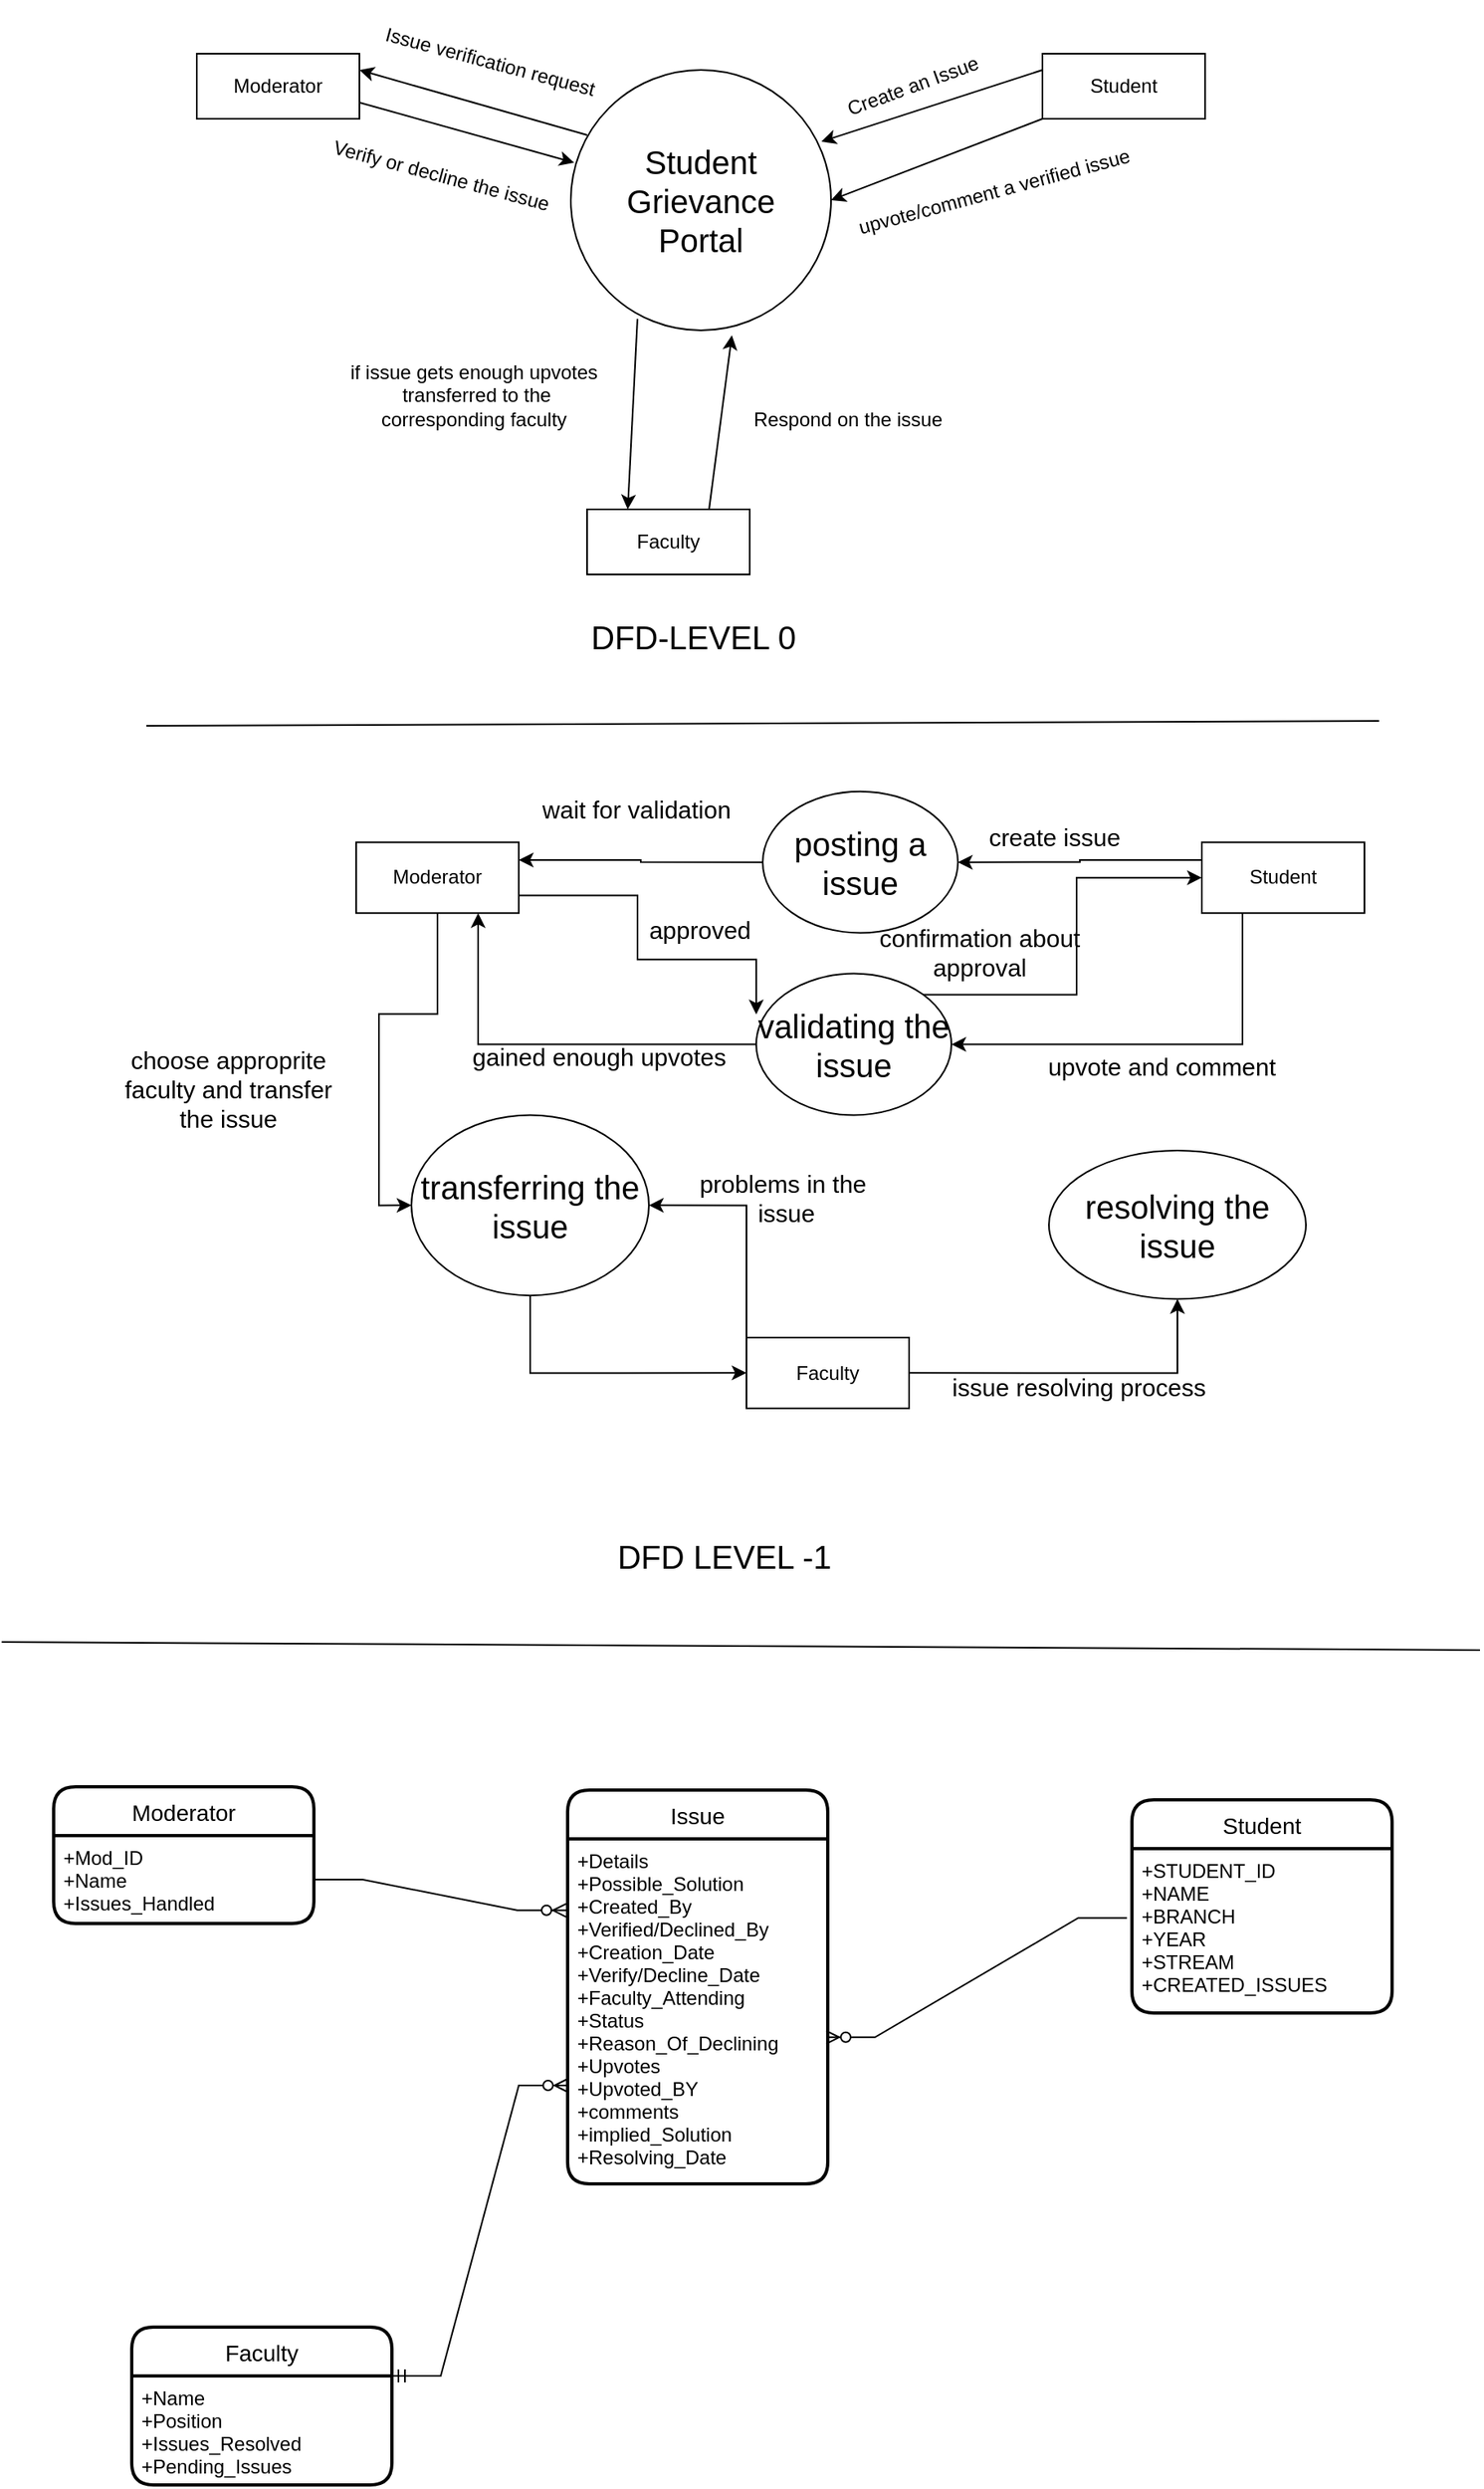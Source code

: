 <mxfile version="20.3.7" type="github">
  <diagram id="X8FPLxS7Bnul-1i2Ep7M" name="Page-1">
    <mxGraphModel dx="1323" dy="547" grid="0" gridSize="10" guides="1" tooltips="1" connect="1" arrows="1" fold="1" page="0" pageScale="1" pageWidth="850" pageHeight="1100" math="0" shadow="0">
      <root>
        <mxCell id="0" />
        <mxCell id="1" parent="0" />
        <mxCell id="rEbQ7Qg9foszgWbW9BUz-18" value="&lt;div&gt;DFD-LEVEL 0&lt;/div&gt;&lt;div&gt;&lt;br&gt;&lt;/div&gt;" style="text;html=1;align=center;verticalAlign=middle;resizable=0;points=[];autosize=1;strokeColor=none;fillColor=none;fontSize=20;" parent="1" vertex="1">
          <mxGeometry x="300" y="420" width="170" height="60" as="geometry" />
        </mxCell>
        <mxCell id="F13LVDe-Ekic8bBJkQPs-1" value="" style="endArrow=none;html=1;rounded=0;fontSize=20;" edge="1" parent="1">
          <mxGeometry width="50" height="50" relative="1" as="geometry">
            <mxPoint x="49" y="493" as="sourcePoint" />
            <mxPoint x="807" y="490" as="targetPoint" />
          </mxGeometry>
        </mxCell>
        <mxCell id="F13LVDe-Ekic8bBJkQPs-3" value="" style="group" vertex="1" connectable="0" parent="1">
          <mxGeometry x="80" y="47.217" width="620" height="352.783" as="geometry" />
        </mxCell>
        <mxCell id="rEbQ7Qg9foszgWbW9BUz-1" value="Student" style="whiteSpace=wrap;html=1;align=center;" parent="F13LVDe-Ekic8bBJkQPs-3" vertex="1">
          <mxGeometry x="520" y="32.783" width="100" height="40" as="geometry" />
        </mxCell>
        <mxCell id="rEbQ7Qg9foszgWbW9BUz-2" value="&lt;div&gt;Moderator&lt;/div&gt;" style="whiteSpace=wrap;html=1;align=center;" parent="F13LVDe-Ekic8bBJkQPs-3" vertex="1">
          <mxGeometry y="32.783" width="100" height="40" as="geometry" />
        </mxCell>
        <mxCell id="rEbQ7Qg9foszgWbW9BUz-3" value="Faculty" style="whiteSpace=wrap;html=1;align=center;" parent="F13LVDe-Ekic8bBJkQPs-3" vertex="1">
          <mxGeometry x="240" y="312.783" width="100" height="40" as="geometry" />
        </mxCell>
        <mxCell id="rEbQ7Qg9foszgWbW9BUz-4" value="&lt;div style=&quot;font-size: 20px;&quot;&gt;&lt;font style=&quot;font-size: 20px;&quot;&gt;Student &lt;br&gt;&lt;/font&gt;&lt;/div&gt;&lt;div style=&quot;font-size: 20px;&quot;&gt;&lt;font style=&quot;font-size: 20px;&quot;&gt;Grievance &lt;br&gt;&lt;/font&gt;&lt;/div&gt;&lt;div style=&quot;font-size: 20px;&quot;&gt;&lt;font style=&quot;font-size: 20px;&quot;&gt;Portal&lt;/font&gt;&lt;/div&gt;" style="ellipse;whiteSpace=wrap;html=1;aspect=fixed;" parent="F13LVDe-Ekic8bBJkQPs-3" vertex="1">
          <mxGeometry x="230" y="42.783" width="160" height="160" as="geometry" />
        </mxCell>
        <mxCell id="rEbQ7Qg9foszgWbW9BUz-5" value="" style="endArrow=classic;html=1;rounded=0;exitX=0;exitY=0.25;exitDx=0;exitDy=0;entryX=0.963;entryY=0.275;entryDx=0;entryDy=0;entryPerimeter=0;" parent="F13LVDe-Ekic8bBJkQPs-3" source="rEbQ7Qg9foszgWbW9BUz-1" target="rEbQ7Qg9foszgWbW9BUz-4" edge="1">
          <mxGeometry width="50" height="50" relative="1" as="geometry">
            <mxPoint x="320" y="272.783" as="sourcePoint" />
            <mxPoint x="370" y="222.783" as="targetPoint" />
          </mxGeometry>
        </mxCell>
        <mxCell id="rEbQ7Qg9foszgWbW9BUz-6" value="Create an Issue" style="text;html=1;align=center;verticalAlign=middle;resizable=0;points=[];autosize=1;strokeColor=none;fillColor=none;rotation=-20;" parent="F13LVDe-Ekic8bBJkQPs-3" vertex="1">
          <mxGeometry x="380" y="37.783" width="120" height="30" as="geometry" />
        </mxCell>
        <mxCell id="rEbQ7Qg9foszgWbW9BUz-7" value="" style="endArrow=classic;html=1;rounded=0;entryX=1;entryY=0.25;entryDx=0;entryDy=0;exitX=0.063;exitY=0.25;exitDx=0;exitDy=0;exitPerimeter=0;" parent="F13LVDe-Ekic8bBJkQPs-3" source="rEbQ7Qg9foszgWbW9BUz-4" target="rEbQ7Qg9foszgWbW9BUz-2" edge="1">
          <mxGeometry width="50" height="50" relative="1" as="geometry">
            <mxPoint x="160" y="77.783" as="sourcePoint" />
            <mxPoint x="210" y="27.783" as="targetPoint" />
          </mxGeometry>
        </mxCell>
        <mxCell id="rEbQ7Qg9foszgWbW9BUz-8" value="Issue verification request" style="text;html=1;align=center;verticalAlign=middle;resizable=0;points=[];autosize=1;strokeColor=none;fillColor=none;rotation=15;" parent="F13LVDe-Ekic8bBJkQPs-3" vertex="1">
          <mxGeometry x="90" y="22.783" width="180" height="30" as="geometry" />
        </mxCell>
        <mxCell id="rEbQ7Qg9foszgWbW9BUz-9" value="" style="endArrow=classic;html=1;rounded=0;exitX=1;exitY=0.75;exitDx=0;exitDy=0;entryX=0.013;entryY=0.356;entryDx=0;entryDy=0;entryPerimeter=0;" parent="F13LVDe-Ekic8bBJkQPs-3" source="rEbQ7Qg9foszgWbW9BUz-2" target="rEbQ7Qg9foszgWbW9BUz-4" edge="1">
          <mxGeometry width="50" height="50" relative="1" as="geometry">
            <mxPoint x="320" y="272.783" as="sourcePoint" />
            <mxPoint x="370" y="222.783" as="targetPoint" />
          </mxGeometry>
        </mxCell>
        <mxCell id="rEbQ7Qg9foszgWbW9BUz-10" value="Verify or decline the issue" style="text;html=1;align=center;verticalAlign=middle;resizable=0;points=[];autosize=1;strokeColor=none;fillColor=none;rotation=15;" parent="F13LVDe-Ekic8bBJkQPs-3" vertex="1">
          <mxGeometry x="60" y="92.783" width="180" height="30" as="geometry" />
        </mxCell>
        <mxCell id="rEbQ7Qg9foszgWbW9BUz-11" value="" style="endArrow=classic;html=1;rounded=0;entryX=1;entryY=0.5;entryDx=0;entryDy=0;exitX=0;exitY=1;exitDx=0;exitDy=0;" parent="F13LVDe-Ekic8bBJkQPs-3" source="rEbQ7Qg9foszgWbW9BUz-1" target="rEbQ7Qg9foszgWbW9BUz-4" edge="1">
          <mxGeometry width="50" height="50" relative="1" as="geometry">
            <mxPoint x="320" y="272.783" as="sourcePoint" />
            <mxPoint x="370" y="222.783" as="targetPoint" />
          </mxGeometry>
        </mxCell>
        <mxCell id="rEbQ7Qg9foszgWbW9BUz-12" value="upvote/comment a verified issue" style="text;html=1;align=center;verticalAlign=middle;resizable=0;points=[];autosize=1;strokeColor=none;fillColor=none;rotation=-15;" parent="F13LVDe-Ekic8bBJkQPs-3" vertex="1">
          <mxGeometry x="380" y="102.783" width="220" height="30" as="geometry" />
        </mxCell>
        <mxCell id="rEbQ7Qg9foszgWbW9BUz-13" value="" style="endArrow=classic;html=1;rounded=0;entryX=0.25;entryY=0;entryDx=0;entryDy=0;exitX=0.256;exitY=0.956;exitDx=0;exitDy=0;exitPerimeter=0;" parent="F13LVDe-Ekic8bBJkQPs-3" source="rEbQ7Qg9foszgWbW9BUz-4" target="rEbQ7Qg9foszgWbW9BUz-3" edge="1">
          <mxGeometry width="50" height="50" relative="1" as="geometry">
            <mxPoint x="320" y="272.783" as="sourcePoint" />
            <mxPoint x="370" y="222.783" as="targetPoint" />
          </mxGeometry>
        </mxCell>
        <mxCell id="rEbQ7Qg9foszgWbW9BUz-14" value="&lt;div&gt;if issue gets enough upvotes&lt;/div&gt;&lt;div&gt;&amp;nbsp;transferred to the &lt;br&gt;&lt;/div&gt;&lt;div&gt;corresponding faculty&lt;/div&gt;" style="text;html=1;align=center;verticalAlign=middle;resizable=0;points=[];autosize=1;strokeColor=none;fillColor=none;" parent="F13LVDe-Ekic8bBJkQPs-3" vertex="1">
          <mxGeometry x="70" y="212.783" width="200" height="60" as="geometry" />
        </mxCell>
        <mxCell id="rEbQ7Qg9foszgWbW9BUz-16" value="" style="endArrow=classic;html=1;rounded=0;entryX=0.619;entryY=1.019;entryDx=0;entryDy=0;entryPerimeter=0;exitX=0.75;exitY=0;exitDx=0;exitDy=0;" parent="F13LVDe-Ekic8bBJkQPs-3" source="rEbQ7Qg9foszgWbW9BUz-3" target="rEbQ7Qg9foszgWbW9BUz-4" edge="1">
          <mxGeometry width="50" height="50" relative="1" as="geometry">
            <mxPoint x="340" y="282.783" as="sourcePoint" />
            <mxPoint x="390" y="232.783" as="targetPoint" />
          </mxGeometry>
        </mxCell>
        <mxCell id="rEbQ7Qg9foszgWbW9BUz-17" value="Respond on the issue" style="text;html=1;align=center;verticalAlign=middle;resizable=0;points=[];autosize=1;strokeColor=none;fillColor=none;" parent="F13LVDe-Ekic8bBJkQPs-3" vertex="1">
          <mxGeometry x="325" y="242.783" width="150" height="30" as="geometry" />
        </mxCell>
        <mxCell id="F13LVDe-Ekic8bBJkQPs-5" value="" style="group" vertex="1" connectable="0" parent="1">
          <mxGeometry x="178" y="529" width="620" height="388" as="geometry" />
        </mxCell>
        <mxCell id="F13LVDe-Ekic8bBJkQPs-29" style="edgeStyle=orthogonalEdgeStyle;rounded=0;orthogonalLoop=1;jettySize=auto;html=1;exitX=0;exitY=0.25;exitDx=0;exitDy=0;entryX=1;entryY=0.5;entryDx=0;entryDy=0;fontSize=20;" edge="1" parent="F13LVDe-Ekic8bBJkQPs-5" source="F13LVDe-Ekic8bBJkQPs-6" target="F13LVDe-Ekic8bBJkQPs-26">
          <mxGeometry relative="1" as="geometry" />
        </mxCell>
        <mxCell id="F13LVDe-Ekic8bBJkQPs-33" style="edgeStyle=orthogonalEdgeStyle;rounded=0;orthogonalLoop=1;jettySize=auto;html=1;exitX=0.25;exitY=1;exitDx=0;exitDy=0;entryX=1;entryY=0.5;entryDx=0;entryDy=0;fontSize=20;" edge="1" parent="F13LVDe-Ekic8bBJkQPs-5" source="F13LVDe-Ekic8bBJkQPs-6" target="F13LVDe-Ekic8bBJkQPs-25">
          <mxGeometry relative="1" as="geometry" />
        </mxCell>
        <mxCell id="F13LVDe-Ekic8bBJkQPs-6" value="Student" style="whiteSpace=wrap;html=1;align=center;" vertex="1" parent="F13LVDe-Ekic8bBJkQPs-5">
          <mxGeometry x="520" y="35.629" width="100" height="43.473" as="geometry" />
        </mxCell>
        <mxCell id="F13LVDe-Ekic8bBJkQPs-31" style="edgeStyle=orthogonalEdgeStyle;rounded=0;orthogonalLoop=1;jettySize=auto;html=1;exitX=1;exitY=0.75;exitDx=0;exitDy=0;entryX=0;entryY=0.288;entryDx=0;entryDy=0;entryPerimeter=0;fontSize=20;" edge="1" parent="F13LVDe-Ekic8bBJkQPs-5" source="F13LVDe-Ekic8bBJkQPs-7" target="F13LVDe-Ekic8bBJkQPs-25">
          <mxGeometry relative="1" as="geometry">
            <Array as="points">
              <mxPoint x="173" y="68.471" />
              <mxPoint x="173" y="107.597" />
              <mxPoint x="246" y="107.597" />
            </Array>
          </mxGeometry>
        </mxCell>
        <mxCell id="F13LVDe-Ekic8bBJkQPs-35" style="edgeStyle=orthogonalEdgeStyle;rounded=0;orthogonalLoop=1;jettySize=auto;html=1;exitX=0.5;exitY=1;exitDx=0;exitDy=0;entryX=0;entryY=0.5;entryDx=0;entryDy=0;fontSize=20;" edge="1" parent="F13LVDe-Ekic8bBJkQPs-5" source="F13LVDe-Ekic8bBJkQPs-7" target="F13LVDe-Ekic8bBJkQPs-24">
          <mxGeometry relative="1" as="geometry" />
        </mxCell>
        <mxCell id="F13LVDe-Ekic8bBJkQPs-7" value="&lt;div&gt;Moderator&lt;/div&gt;" style="whiteSpace=wrap;html=1;align=center;" vertex="1" parent="F13LVDe-Ekic8bBJkQPs-5">
          <mxGeometry y="35.629" width="100" height="43.473" as="geometry" />
        </mxCell>
        <mxCell id="F13LVDe-Ekic8bBJkQPs-37" style="edgeStyle=orthogonalEdgeStyle;rounded=0;orthogonalLoop=1;jettySize=auto;html=1;exitX=1;exitY=0.5;exitDx=0;exitDy=0;entryX=0.5;entryY=1;entryDx=0;entryDy=0;fontSize=20;" edge="1" parent="F13LVDe-Ekic8bBJkQPs-5" source="F13LVDe-Ekic8bBJkQPs-8" target="F13LVDe-Ekic8bBJkQPs-27">
          <mxGeometry relative="1" as="geometry" />
        </mxCell>
        <mxCell id="F13LVDe-Ekic8bBJkQPs-45" style="edgeStyle=orthogonalEdgeStyle;rounded=0;orthogonalLoop=1;jettySize=auto;html=1;exitX=0;exitY=0;exitDx=0;exitDy=0;entryX=1;entryY=0.5;entryDx=0;entryDy=0;fontSize=15;" edge="1" parent="F13LVDe-Ekic8bBJkQPs-5" source="F13LVDe-Ekic8bBJkQPs-8" target="F13LVDe-Ekic8bBJkQPs-24">
          <mxGeometry relative="1" as="geometry" />
        </mxCell>
        <mxCell id="F13LVDe-Ekic8bBJkQPs-8" value="Faculty" style="whiteSpace=wrap;html=1;align=center;" vertex="1" parent="F13LVDe-Ekic8bBJkQPs-5">
          <mxGeometry x="240" y="339.943" width="100" height="43.473" as="geometry" />
        </mxCell>
        <mxCell id="F13LVDe-Ekic8bBJkQPs-36" style="edgeStyle=orthogonalEdgeStyle;rounded=0;orthogonalLoop=1;jettySize=auto;html=1;exitX=0.5;exitY=1;exitDx=0;exitDy=0;entryX=0;entryY=0.5;entryDx=0;entryDy=0;fontSize=20;" edge="1" parent="F13LVDe-Ekic8bBJkQPs-5" source="F13LVDe-Ekic8bBJkQPs-24" target="F13LVDe-Ekic8bBJkQPs-8">
          <mxGeometry relative="1" as="geometry" />
        </mxCell>
        <mxCell id="F13LVDe-Ekic8bBJkQPs-24" value="transferring the issue" style="ellipse;whiteSpace=wrap;html=1;fontSize=20;" vertex="1" parent="F13LVDe-Ekic8bBJkQPs-5">
          <mxGeometry x="34" y="203.238" width="146" height="110.857" as="geometry" />
        </mxCell>
        <mxCell id="F13LVDe-Ekic8bBJkQPs-32" style="edgeStyle=orthogonalEdgeStyle;rounded=0;orthogonalLoop=1;jettySize=auto;html=1;exitX=1;exitY=0;exitDx=0;exitDy=0;entryX=0;entryY=0.5;entryDx=0;entryDy=0;fontSize=20;" edge="1" parent="F13LVDe-Ekic8bBJkQPs-5" source="F13LVDe-Ekic8bBJkQPs-25" target="F13LVDe-Ekic8bBJkQPs-6">
          <mxGeometry relative="1" as="geometry" />
        </mxCell>
        <mxCell id="F13LVDe-Ekic8bBJkQPs-34" style="edgeStyle=orthogonalEdgeStyle;rounded=0;orthogonalLoop=1;jettySize=auto;html=1;exitX=0;exitY=0.5;exitDx=0;exitDy=0;entryX=0.75;entryY=1;entryDx=0;entryDy=0;fontSize=20;" edge="1" parent="F13LVDe-Ekic8bBJkQPs-5" source="F13LVDe-Ekic8bBJkQPs-25" target="F13LVDe-Ekic8bBJkQPs-7">
          <mxGeometry relative="1" as="geometry" />
        </mxCell>
        <mxCell id="F13LVDe-Ekic8bBJkQPs-25" value="validating the issue" style="ellipse;whiteSpace=wrap;html=1;fontSize=20;" vertex="1" parent="F13LVDe-Ekic8bBJkQPs-5">
          <mxGeometry x="246" y="116.291" width="120" height="86.947" as="geometry" />
        </mxCell>
        <mxCell id="F13LVDe-Ekic8bBJkQPs-30" style="edgeStyle=orthogonalEdgeStyle;rounded=0;orthogonalLoop=1;jettySize=auto;html=1;exitX=0;exitY=0.5;exitDx=0;exitDy=0;entryX=1;entryY=0.25;entryDx=0;entryDy=0;fontSize=20;" edge="1" parent="F13LVDe-Ekic8bBJkQPs-5" source="F13LVDe-Ekic8bBJkQPs-26" target="F13LVDe-Ekic8bBJkQPs-7">
          <mxGeometry relative="1" as="geometry" />
        </mxCell>
        <mxCell id="F13LVDe-Ekic8bBJkQPs-26" value="posting a issue" style="ellipse;whiteSpace=wrap;html=1;fontSize=20;" vertex="1" parent="F13LVDe-Ekic8bBJkQPs-5">
          <mxGeometry x="250" y="4.347" width="120" height="86.947" as="geometry" />
        </mxCell>
        <mxCell id="F13LVDe-Ekic8bBJkQPs-27" value="&lt;font style=&quot;font-size: 20px;&quot;&gt;resolving the issue&lt;br&gt;&lt;/font&gt;" style="ellipse;whiteSpace=wrap;html=1;fontSize=13;" vertex="1" parent="F13LVDe-Ekic8bBJkQPs-5">
          <mxGeometry x="426" y="224.975" width="158" height="91.294" as="geometry" />
        </mxCell>
        <mxCell id="F13LVDe-Ekic8bBJkQPs-39" value="&lt;div&gt;wait for validation&lt;/div&gt;" style="text;html=1;align=center;verticalAlign=middle;resizable=0;points=[];autosize=1;strokeColor=none;fillColor=none;fontSize=15;" vertex="1" parent="F13LVDe-Ekic8bBJkQPs-5">
          <mxGeometry x="93" width="157" height="30" as="geometry" />
        </mxCell>
        <mxCell id="F13LVDe-Ekic8bBJkQPs-40" value="approved" style="text;html=1;align=center;verticalAlign=middle;resizable=0;points=[];autosize=1;strokeColor=none;fillColor=none;fontSize=15;" vertex="1" parent="F13LVDe-Ekic8bBJkQPs-5">
          <mxGeometry x="166" y="73.905" width="89" height="30" as="geometry" />
        </mxCell>
        <mxCell id="F13LVDe-Ekic8bBJkQPs-41" value="&lt;div&gt;confirmation about &lt;br&gt;&lt;/div&gt;&lt;div&gt;approval&lt;/div&gt;" style="text;html=1;align=center;verticalAlign=middle;resizable=0;points=[];autosize=1;strokeColor=none;fillColor=none;fontSize=15;" vertex="1" parent="F13LVDe-Ekic8bBJkQPs-5">
          <mxGeometry x="301" y="79.1" width="163" height="48" as="geometry" />
        </mxCell>
        <mxCell id="F13LVDe-Ekic8bBJkQPs-42" value="upvote and comment" style="text;html=1;align=center;verticalAlign=middle;resizable=0;points=[];autosize=1;strokeColor=none;fillColor=none;fontSize=15;" vertex="1" parent="F13LVDe-Ekic8bBJkQPs-5">
          <mxGeometry x="406" y="157.591" width="178" height="30" as="geometry" />
        </mxCell>
        <mxCell id="F13LVDe-Ekic8bBJkQPs-43" value="gained enough upvotes" style="text;html=1;align=center;verticalAlign=middle;resizable=0;points=[];autosize=1;strokeColor=none;fillColor=none;fontSize=15;" vertex="1" parent="F13LVDe-Ekic8bBJkQPs-5">
          <mxGeometry x="51" y="152.157" width="195" height="30" as="geometry" />
        </mxCell>
        <mxCell id="F13LVDe-Ekic8bBJkQPs-46" value="&lt;div&gt;problems in the&lt;/div&gt;&lt;div&gt;&amp;nbsp;issue&lt;/div&gt;" style="text;html=1;align=center;verticalAlign=middle;resizable=0;points=[];autosize=1;strokeColor=none;fillColor=none;fontSize=15;" vertex="1" parent="F13LVDe-Ekic8bBJkQPs-5">
          <mxGeometry x="193" y="230.409" width="138" height="48" as="geometry" />
        </mxCell>
        <mxCell id="F13LVDe-Ekic8bBJkQPs-47" value="issue resolving process" style="text;html=1;align=center;verticalAlign=middle;resizable=0;points=[];autosize=1;strokeColor=none;fillColor=none;fontSize=15;" vertex="1" parent="F13LVDe-Ekic8bBJkQPs-5">
          <mxGeometry x="346" y="355.395" width="195" height="30" as="geometry" />
        </mxCell>
        <mxCell id="F13LVDe-Ekic8bBJkQPs-38" value="&lt;font style=&quot;font-size: 15px;&quot;&gt;create issue&lt;/font&gt;" style="text;html=1;align=center;verticalAlign=middle;resizable=0;points=[];autosize=1;strokeColor=none;fillColor=none;fontSize=20;" vertex="1" parent="1">
          <mxGeometry x="552" y="541" width="110" height="36" as="geometry" />
        </mxCell>
        <mxCell id="F13LVDe-Ekic8bBJkQPs-44" value="&lt;div&gt;choose approprite &lt;br&gt;&lt;/div&gt;&lt;div&gt;faculty and transfer &lt;br&gt;&lt;/div&gt;&lt;div&gt;the issue&lt;br&gt;&lt;/div&gt;" style="text;html=1;align=center;verticalAlign=middle;resizable=0;points=[];autosize=1;strokeColor=none;fillColor=none;fontSize=15;" vertex="1" parent="1">
          <mxGeometry x="14" y="683.39" width="169" height="66" as="geometry" />
        </mxCell>
        <mxCell id="F13LVDe-Ekic8bBJkQPs-48" value="&lt;font style=&quot;font-size: 20px;&quot;&gt;DFD LEVEL -1&lt;br&gt;&lt;/font&gt;" style="text;html=1;align=center;verticalAlign=middle;resizable=0;points=[];autosize=1;strokeColor=none;fillColor=none;fontSize=15;" vertex="1" parent="1">
          <mxGeometry x="321" y="985" width="166" height="36" as="geometry" />
        </mxCell>
        <mxCell id="F13LVDe-Ekic8bBJkQPs-49" value="" style="endArrow=none;html=1;rounded=0;fontSize=20;" edge="1" parent="1">
          <mxGeometry relative="1" as="geometry">
            <mxPoint x="-40" y="1056" as="sourcePoint" />
            <mxPoint x="869" y="1061" as="targetPoint" />
          </mxGeometry>
        </mxCell>
        <mxCell id="F13LVDe-Ekic8bBJkQPs-63" value="Student" style="swimlane;childLayout=stackLayout;horizontal=1;startSize=30;horizontalStack=0;rounded=1;fontSize=14;fontStyle=0;strokeWidth=2;resizeParent=0;resizeLast=1;shadow=0;dashed=0;align=center;" vertex="1" parent="1">
          <mxGeometry x="655" y="1153" width="160" height="131" as="geometry" />
        </mxCell>
        <mxCell id="F13LVDe-Ekic8bBJkQPs-64" value="+STUDENT_ID&#xa;+NAME&#xa;+BRANCH&#xa;+YEAR&#xa;+STREAM&#xa;+CREATED_ISSUES&#xa;&#xa;" style="align=left;strokeColor=none;fillColor=none;spacingLeft=4;fontSize=12;verticalAlign=top;resizable=0;rotatable=0;part=1;" vertex="1" parent="F13LVDe-Ekic8bBJkQPs-63">
          <mxGeometry y="30" width="160" height="101" as="geometry" />
        </mxCell>
        <mxCell id="F13LVDe-Ekic8bBJkQPs-78" style="edgeStyle=orthogonalEdgeStyle;rounded=0;orthogonalLoop=1;jettySize=auto;html=1;exitX=0.5;exitY=1;exitDx=0;exitDy=0;strokeColor=default;fontSize=20;" edge="1" parent="F13LVDe-Ekic8bBJkQPs-63" source="F13LVDe-Ekic8bBJkQPs-64" target="F13LVDe-Ekic8bBJkQPs-64">
          <mxGeometry relative="1" as="geometry" />
        </mxCell>
        <mxCell id="F13LVDe-Ekic8bBJkQPs-65" value="Moderator" style="swimlane;childLayout=stackLayout;horizontal=1;startSize=30;horizontalStack=0;rounded=1;fontSize=14;fontStyle=0;strokeWidth=2;resizeParent=0;resizeLast=1;shadow=0;dashed=0;align=center;" vertex="1" parent="1">
          <mxGeometry x="-8" y="1145" width="160" height="84" as="geometry" />
        </mxCell>
        <mxCell id="F13LVDe-Ekic8bBJkQPs-66" value="+Mod_ID&#xa;+Name&#xa;+Issues_Handled" style="align=left;strokeColor=none;fillColor=none;spacingLeft=4;fontSize=12;verticalAlign=top;resizable=0;rotatable=0;part=1;" vertex="1" parent="F13LVDe-Ekic8bBJkQPs-65">
          <mxGeometry y="30" width="160" height="54" as="geometry" />
        </mxCell>
        <mxCell id="F13LVDe-Ekic8bBJkQPs-68" value="Issue" style="swimlane;childLayout=stackLayout;horizontal=1;startSize=30;horizontalStack=0;rounded=1;fontSize=14;fontStyle=0;strokeWidth=2;resizeParent=0;resizeLast=1;shadow=0;dashed=0;align=center;" vertex="1" parent="1">
          <mxGeometry x="308" y="1147" width="160" height="242" as="geometry" />
        </mxCell>
        <mxCell id="F13LVDe-Ekic8bBJkQPs-69" value="+Details&#xa;+Possible_Solution&#xa;+Created_By&#xa;+Verified/Declined_By&#xa;+Creation_Date&#xa;+Verify/Decline_Date&#xa;+Faculty_Attending&#xa;+Status&#xa;+Reason_Of_Declining&#xa;+Upvotes&#xa;+Upvoted_BY&#xa;+comments&#xa;+implied_Solution&#xa;+Resolving_Date&#xa;&#xa;&#xa;&#xa;&#xa;" style="align=left;strokeColor=none;fillColor=none;spacingLeft=4;fontSize=12;verticalAlign=top;resizable=0;rotatable=0;part=1;" vertex="1" parent="F13LVDe-Ekic8bBJkQPs-68">
          <mxGeometry y="30" width="160" height="212" as="geometry" />
        </mxCell>
        <mxCell id="F13LVDe-Ekic8bBJkQPs-71" value="Faculty" style="swimlane;childLayout=stackLayout;horizontal=1;startSize=30;horizontalStack=0;rounded=1;fontSize=14;fontStyle=0;strokeWidth=2;resizeParent=0;resizeLast=1;shadow=0;dashed=0;align=center;" vertex="1" parent="1">
          <mxGeometry x="40" y="1477" width="160" height="97" as="geometry" />
        </mxCell>
        <mxCell id="F13LVDe-Ekic8bBJkQPs-72" value="+Name&#xa;+Position&#xa;+Issues_Resolved&#xa;+Pending_Issues" style="align=left;strokeColor=none;fillColor=none;spacingLeft=4;fontSize=12;verticalAlign=top;resizable=0;rotatable=0;part=1;" vertex="1" parent="F13LVDe-Ekic8bBJkQPs-71">
          <mxGeometry y="30" width="160" height="67" as="geometry" />
        </mxCell>
        <mxCell id="F13LVDe-Ekic8bBJkQPs-75" value="" style="edgeStyle=entityRelationEdgeStyle;fontSize=12;html=1;endArrow=ERzeroToMany;endFill=1;rounded=0;strokeColor=default;entryX=0.994;entryY=0.575;entryDx=0;entryDy=0;entryPerimeter=0;exitX=-0.019;exitY=0.422;exitDx=0;exitDy=0;exitPerimeter=0;" edge="1" parent="1" source="F13LVDe-Ekic8bBJkQPs-64" target="F13LVDe-Ekic8bBJkQPs-69">
          <mxGeometry width="100" height="100" relative="1" as="geometry">
            <mxPoint x="555" y="1421" as="sourcePoint" />
            <mxPoint x="705" y="1419" as="targetPoint" />
          </mxGeometry>
        </mxCell>
        <mxCell id="F13LVDe-Ekic8bBJkQPs-76" value="" style="edgeStyle=entityRelationEdgeStyle;fontSize=12;html=1;endArrow=ERzeroToMany;startArrow=ERmandOne;rounded=0;strokeColor=default;entryX=0;entryY=0.75;entryDx=0;entryDy=0;exitX=1;exitY=0;exitDx=0;exitDy=0;" edge="1" parent="1" source="F13LVDe-Ekic8bBJkQPs-72" target="F13LVDe-Ekic8bBJkQPs-68">
          <mxGeometry width="100" height="100" relative="1" as="geometry">
            <mxPoint x="192" y="1456" as="sourcePoint" />
            <mxPoint x="292" y="1356" as="targetPoint" />
          </mxGeometry>
        </mxCell>
        <mxCell id="F13LVDe-Ekic8bBJkQPs-77" value="" style="edgeStyle=entityRelationEdgeStyle;fontSize=12;html=1;endArrow=ERzeroToMany;endFill=1;rounded=0;strokeColor=default;entryX=-0.006;entryY=0.207;entryDx=0;entryDy=0;entryPerimeter=0;exitX=1;exitY=0.5;exitDx=0;exitDy=0;" edge="1" parent="1" source="F13LVDe-Ekic8bBJkQPs-66" target="F13LVDe-Ekic8bBJkQPs-69">
          <mxGeometry width="100" height="100" relative="1" as="geometry">
            <mxPoint x="661.96" y="1230.98" as="sourcePoint" />
            <mxPoint x="484.08" y="1325.908" as="targetPoint" />
          </mxGeometry>
        </mxCell>
      </root>
    </mxGraphModel>
  </diagram>
</mxfile>
